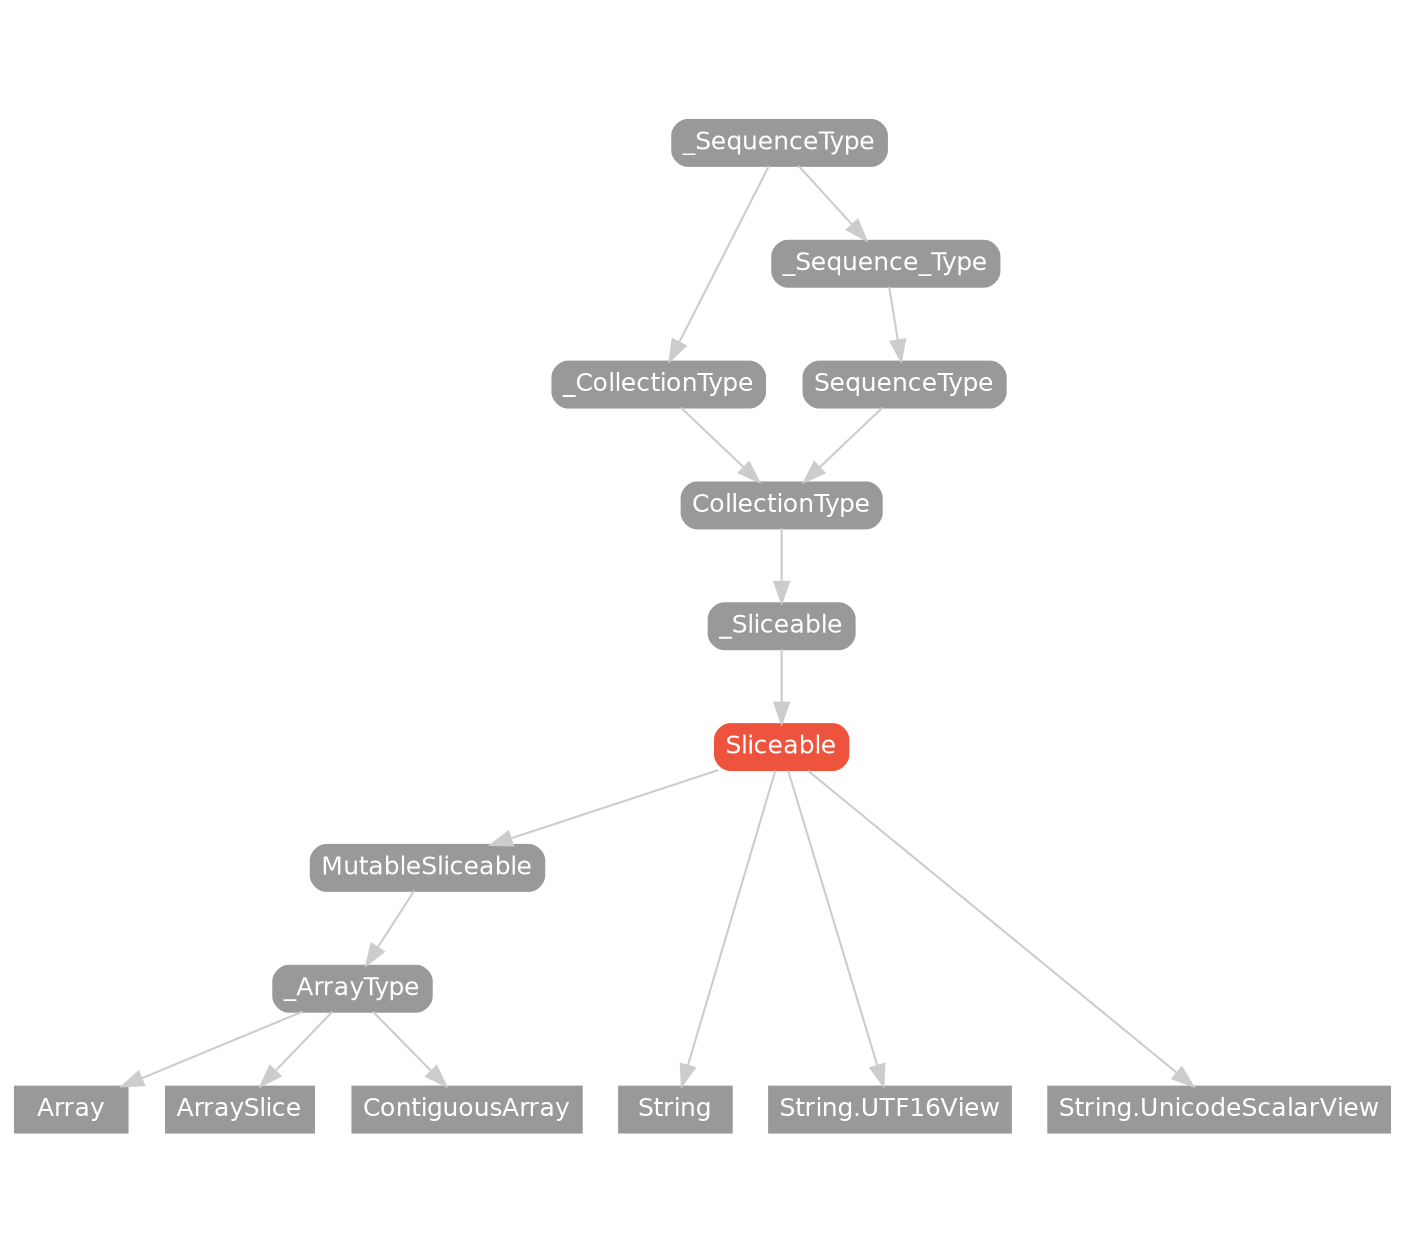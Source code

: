 strict digraph "Sliceable - Type Hierarchy - SwiftDoc.org" {
    pad="0.1,0.8"
    node [shape=box, style="filled,rounded", color="#999999", fillcolor="#999999", fontcolor=white, fontname=Helvetica, fontnames="Helvetica,sansserif", fontsize=12, margin="0.07,0.05", height="0.3"]
    edge [color="#cccccc"]
    "Array" [URL="/type/Array/", style=filled]
    "ArraySlice" [URL="/type/ArraySlice/", style=filled]
    "CollectionType" [URL="/protocol/CollectionType/"]
    "ContiguousArray" [URL="/type/ContiguousArray/", style=filled]
    "MutableSliceable" [URL="/protocol/MutableSliceable/"]
    "SequenceType" [URL="/protocol/SequenceType/"]
    "Sliceable" [URL="/protocol/Sliceable/", style="filled,rounded", fillcolor="#ee543d", color="#ee543d"]
    "String" [URL="/type/String/", style=filled]
    "String.UTF16View" [URL="/type/String.UTF16View/", style=filled]
    "String.UnicodeScalarView" [URL="/type/String.UnicodeScalarView/", style=filled]
    "_ArrayType" [URL="/protocol/_ArrayType/"]
    "_CollectionType" [URL="/protocol/_CollectionType/"]
    "_SequenceType" [URL="/protocol/_SequenceType/"]
    "_Sequence_Type" [URL="/protocol/_Sequence_Type/"]
    "_Sliceable" [URL="/protocol/_Sliceable/"]    "Sliceable" -> "MutableSliceable"
    "Sliceable" -> "String"
    "Sliceable" -> "String.UTF16View"
    "Sliceable" -> "String.UnicodeScalarView"
    "MutableSliceable" -> "_ArrayType"
    "_ArrayType" -> "Array"
    "_ArrayType" -> "ArraySlice"
    "_ArrayType" -> "ContiguousArray"
    "_Sliceable" -> "Sliceable"
    "CollectionType" -> "_Sliceable"
    "_CollectionType" -> "CollectionType"
    "SequenceType" -> "CollectionType"
    "_SequenceType" -> "_CollectionType"
    "_Sequence_Type" -> "SequenceType"
    "_SequenceType" -> "_Sequence_Type"
    subgraph Types {
        rank = max; "String"; "String.UTF16View"; "String.UnicodeScalarView"; "Array"; "ArraySlice"; "ContiguousArray";
    }
}